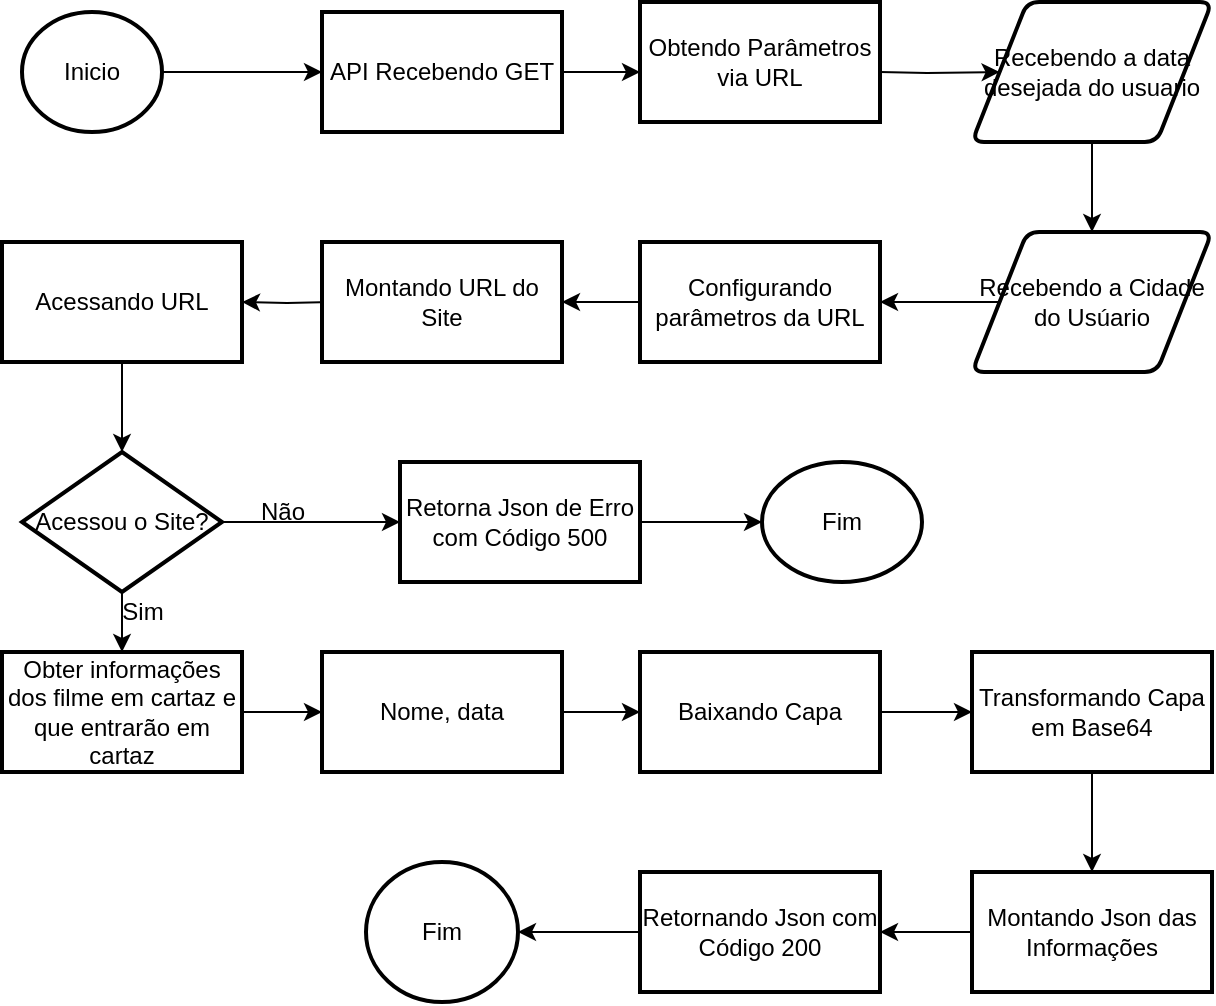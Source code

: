 <mxfile version="16.6.3" type="github"><diagram id="5zV3zW0-Hy21Hzdi63WF" name="Page-1"><mxGraphModel dx="1848" dy="574" grid="1" gridSize="10" guides="1" tooltips="1" connect="1" arrows="1" fold="1" page="1" pageScale="1" pageWidth="827" pageHeight="1169" math="0" shadow="0"><root><mxCell id="0"/><mxCell id="1" parent="0"/><mxCell id="rQ3PnI-rg0aAQIlTgckG-69" value="" style="edgeStyle=orthogonalEdgeStyle;rounded=0;orthogonalLoop=1;jettySize=auto;html=1;" edge="1" parent="1" source="rQ3PnI-rg0aAQIlTgckG-6" target="rQ3PnI-rg0aAQIlTgckG-68"><mxGeometry relative="1" as="geometry"/></mxCell><mxCell id="rQ3PnI-rg0aAQIlTgckG-6" value="Acessando URL" style="whiteSpace=wrap;html=1;strokeWidth=2;" vertex="1" parent="1"><mxGeometry y="155" width="120" height="60" as="geometry"/></mxCell><mxCell id="rQ3PnI-rg0aAQIlTgckG-50" value="" style="edgeStyle=orthogonalEdgeStyle;rounded=0;orthogonalLoop=1;jettySize=auto;html=1;" edge="1" parent="1" source="rQ3PnI-rg0aAQIlTgckG-14" target="rQ3PnI-rg0aAQIlTgckG-16"><mxGeometry relative="1" as="geometry"/></mxCell><mxCell id="rQ3PnI-rg0aAQIlTgckG-14" value="Obter informações dos filme em cartaz e que entrarão em cartaz" style="whiteSpace=wrap;html=1;strokeWidth=2;" vertex="1" parent="1"><mxGeometry y="360" width="120" height="60" as="geometry"/></mxCell><mxCell id="rQ3PnI-rg0aAQIlTgckG-64" value="" style="edgeStyle=orthogonalEdgeStyle;rounded=0;orthogonalLoop=1;jettySize=auto;html=1;" edge="1" parent="1" source="rQ3PnI-rg0aAQIlTgckG-16" target="rQ3PnI-rg0aAQIlTgckG-63"><mxGeometry relative="1" as="geometry"/></mxCell><mxCell id="rQ3PnI-rg0aAQIlTgckG-16" value="Nome, data" style="whiteSpace=wrap;html=1;strokeWidth=2;" vertex="1" parent="1"><mxGeometry x="160" y="360" width="120" height="60" as="geometry"/></mxCell><mxCell id="rQ3PnI-rg0aAQIlTgckG-45" value="" style="edgeStyle=orthogonalEdgeStyle;rounded=0;orthogonalLoop=1;jettySize=auto;html=1;" edge="1" parent="1" source="rQ3PnI-rg0aAQIlTgckG-20" target="rQ3PnI-rg0aAQIlTgckG-23"><mxGeometry relative="1" as="geometry"/></mxCell><mxCell id="rQ3PnI-rg0aAQIlTgckG-20" value="Recebendo a data desejada do usuario" style="shape=parallelogram;html=1;strokeWidth=2;perimeter=parallelogramPerimeter;whiteSpace=wrap;rounded=1;arcSize=12;size=0.23;" vertex="1" parent="1"><mxGeometry x="485" y="35" width="120" height="70" as="geometry"/></mxCell><mxCell id="rQ3PnI-rg0aAQIlTgckG-57" value="" style="edgeStyle=orthogonalEdgeStyle;rounded=0;orthogonalLoop=1;jettySize=auto;html=1;" edge="1" parent="1" source="rQ3PnI-rg0aAQIlTgckG-23" target="rQ3PnI-rg0aAQIlTgckG-54"><mxGeometry relative="1" as="geometry"/></mxCell><mxCell id="rQ3PnI-rg0aAQIlTgckG-23" value="Recebendo a Cidade do Usúario" style="shape=parallelogram;html=1;strokeWidth=2;perimeter=parallelogramPerimeter;whiteSpace=wrap;rounded=1;arcSize=12;size=0.23;" vertex="1" parent="1"><mxGeometry x="485" y="150" width="120" height="70" as="geometry"/></mxCell><mxCell id="rQ3PnI-rg0aAQIlTgckG-47" value="" style="edgeStyle=orthogonalEdgeStyle;rounded=0;orthogonalLoop=1;jettySize=auto;html=1;" edge="1" parent="1" target="rQ3PnI-rg0aAQIlTgckG-6"><mxGeometry relative="1" as="geometry"><mxPoint x="165" y="185" as="sourcePoint"/></mxGeometry></mxCell><mxCell id="rQ3PnI-rg0aAQIlTgckG-52" value="" style="edgeStyle=orthogonalEdgeStyle;rounded=0;orthogonalLoop=1;jettySize=auto;html=1;" edge="1" parent="1" source="rQ3PnI-rg0aAQIlTgckG-31" target="rQ3PnI-rg0aAQIlTgckG-33"><mxGeometry relative="1" as="geometry"/></mxCell><mxCell id="rQ3PnI-rg0aAQIlTgckG-31" value="Transformando Capa em Base64" style="whiteSpace=wrap;html=1;strokeWidth=2;" vertex="1" parent="1"><mxGeometry x="485" y="360" width="120" height="60" as="geometry"/></mxCell><mxCell id="rQ3PnI-rg0aAQIlTgckG-75" value="" style="edgeStyle=orthogonalEdgeStyle;rounded=0;orthogonalLoop=1;jettySize=auto;html=1;" edge="1" parent="1" source="rQ3PnI-rg0aAQIlTgckG-33" target="rQ3PnI-rg0aAQIlTgckG-74"><mxGeometry relative="1" as="geometry"/></mxCell><mxCell id="rQ3PnI-rg0aAQIlTgckG-33" value="Montando Json das Informações" style="whiteSpace=wrap;html=1;strokeWidth=2;" vertex="1" parent="1"><mxGeometry x="485" y="470" width="120" height="60" as="geometry"/></mxCell><mxCell id="rQ3PnI-rg0aAQIlTgckG-40" value="" style="edgeStyle=orthogonalEdgeStyle;rounded=0;orthogonalLoop=1;jettySize=auto;html=1;" edge="1" parent="1"><mxGeometry relative="1" as="geometry"><mxPoint x="259" y="70" as="sourcePoint"/><mxPoint x="319" y="70" as="targetPoint"/></mxGeometry></mxCell><mxCell id="rQ3PnI-rg0aAQIlTgckG-44" value="" style="edgeStyle=orthogonalEdgeStyle;rounded=0;orthogonalLoop=1;jettySize=auto;html=1;" edge="1" parent="1" target="rQ3PnI-rg0aAQIlTgckG-20"><mxGeometry relative="1" as="geometry"><mxPoint x="439" y="70" as="sourcePoint"/></mxGeometry></mxCell><mxCell id="rQ3PnI-rg0aAQIlTgckG-62" value="" style="edgeStyle=orthogonalEdgeStyle;rounded=0;orthogonalLoop=1;jettySize=auto;html=1;" edge="1" parent="1" source="rQ3PnI-rg0aAQIlTgckG-42" target="rQ3PnI-rg0aAQIlTgckG-60"><mxGeometry relative="1" as="geometry"/></mxCell><mxCell id="rQ3PnI-rg0aAQIlTgckG-42" value="Inicio" style="strokeWidth=2;html=1;shape=mxgraph.flowchart.start_2;whiteSpace=wrap;" vertex="1" parent="1"><mxGeometry x="10" y="40" width="70" height="60" as="geometry"/></mxCell><mxCell id="rQ3PnI-rg0aAQIlTgckG-53" value="Montando URL do Site" style="whiteSpace=wrap;html=1;strokeWidth=2;" vertex="1" parent="1"><mxGeometry x="160" y="155" width="120" height="60" as="geometry"/></mxCell><mxCell id="rQ3PnI-rg0aAQIlTgckG-56" value="" style="edgeStyle=orthogonalEdgeStyle;rounded=0;orthogonalLoop=1;jettySize=auto;html=1;" edge="1" parent="1" source="rQ3PnI-rg0aAQIlTgckG-54" target="rQ3PnI-rg0aAQIlTgckG-53"><mxGeometry relative="1" as="geometry"/></mxCell><mxCell id="rQ3PnI-rg0aAQIlTgckG-54" value="Configurando parâmetros da URL" style="whiteSpace=wrap;html=1;strokeWidth=2;" vertex="1" parent="1"><mxGeometry x="319" y="155" width="120" height="60" as="geometry"/></mxCell><mxCell id="rQ3PnI-rg0aAQIlTgckG-58" value="Obtendo Parâmetros via URL" style="whiteSpace=wrap;html=1;strokeWidth=2;" vertex="1" parent="1"><mxGeometry x="319" y="35" width="120" height="60" as="geometry"/></mxCell><mxCell id="rQ3PnI-rg0aAQIlTgckG-60" value="API Recebendo GET" style="whiteSpace=wrap;html=1;strokeWidth=2;" vertex="1" parent="1"><mxGeometry x="160" y="40" width="120" height="60" as="geometry"/></mxCell><mxCell id="rQ3PnI-rg0aAQIlTgckG-65" value="" style="edgeStyle=orthogonalEdgeStyle;rounded=0;orthogonalLoop=1;jettySize=auto;html=1;" edge="1" parent="1" source="rQ3PnI-rg0aAQIlTgckG-63" target="rQ3PnI-rg0aAQIlTgckG-31"><mxGeometry relative="1" as="geometry"/></mxCell><mxCell id="rQ3PnI-rg0aAQIlTgckG-63" value="Baixando Capa" style="whiteSpace=wrap;html=1;strokeWidth=2;" vertex="1" parent="1"><mxGeometry x="319" y="360" width="120" height="60" as="geometry"/></mxCell><mxCell id="rQ3PnI-rg0aAQIlTgckG-66" value="Fim" style="strokeWidth=2;html=1;shape=mxgraph.flowchart.start_2;whiteSpace=wrap;" vertex="1" parent="1"><mxGeometry x="182" y="465" width="76" height="70" as="geometry"/></mxCell><mxCell id="rQ3PnI-rg0aAQIlTgckG-70" value="" style="edgeStyle=orthogonalEdgeStyle;rounded=0;orthogonalLoop=1;jettySize=auto;html=1;" edge="1" parent="1" source="rQ3PnI-rg0aAQIlTgckG-68" target="rQ3PnI-rg0aAQIlTgckG-14"><mxGeometry relative="1" as="geometry"/></mxCell><mxCell id="rQ3PnI-rg0aAQIlTgckG-73" value="" style="edgeStyle=orthogonalEdgeStyle;rounded=0;orthogonalLoop=1;jettySize=auto;html=1;" edge="1" parent="1" source="rQ3PnI-rg0aAQIlTgckG-68" target="rQ3PnI-rg0aAQIlTgckG-72"><mxGeometry relative="1" as="geometry"/></mxCell><mxCell id="rQ3PnI-rg0aAQIlTgckG-68" value="Acessou o Site?" style="strokeWidth=2;html=1;shape=mxgraph.flowchart.decision;whiteSpace=wrap;" vertex="1" parent="1"><mxGeometry x="10" y="260" width="100" height="70" as="geometry"/></mxCell><mxCell id="rQ3PnI-rg0aAQIlTgckG-71" value="Sim" style="text;html=1;align=center;verticalAlign=middle;resizable=0;points=[];autosize=1;strokeColor=none;fillColor=none;" vertex="1" parent="1"><mxGeometry x="50" y="330" width="40" height="20" as="geometry"/></mxCell><mxCell id="rQ3PnI-rg0aAQIlTgckG-78" value="" style="edgeStyle=orthogonalEdgeStyle;rounded=0;orthogonalLoop=1;jettySize=auto;html=1;" edge="1" parent="1" source="rQ3PnI-rg0aAQIlTgckG-72" target="rQ3PnI-rg0aAQIlTgckG-77"><mxGeometry relative="1" as="geometry"/></mxCell><mxCell id="rQ3PnI-rg0aAQIlTgckG-72" value="Retorna Json de Erro com Código 500" style="whiteSpace=wrap;html=1;strokeWidth=2;" vertex="1" parent="1"><mxGeometry x="199" y="265" width="120" height="60" as="geometry"/></mxCell><mxCell id="rQ3PnI-rg0aAQIlTgckG-76" value="" style="edgeStyle=orthogonalEdgeStyle;rounded=0;orthogonalLoop=1;jettySize=auto;html=1;" edge="1" parent="1" source="rQ3PnI-rg0aAQIlTgckG-74" target="rQ3PnI-rg0aAQIlTgckG-66"><mxGeometry relative="1" as="geometry"/></mxCell><mxCell id="rQ3PnI-rg0aAQIlTgckG-74" value="Retornando Json com Código 200" style="whiteSpace=wrap;html=1;strokeWidth=2;" vertex="1" parent="1"><mxGeometry x="319" y="470" width="120" height="60" as="geometry"/></mxCell><mxCell id="rQ3PnI-rg0aAQIlTgckG-77" value="Fim" style="ellipse;whiteSpace=wrap;html=1;strokeWidth=2;" vertex="1" parent="1"><mxGeometry x="380" y="265" width="80" height="60" as="geometry"/></mxCell><mxCell id="rQ3PnI-rg0aAQIlTgckG-79" value="Não" style="text;html=1;align=center;verticalAlign=middle;resizable=0;points=[];autosize=1;strokeColor=none;fillColor=none;" vertex="1" parent="1"><mxGeometry x="120" y="280" width="40" height="20" as="geometry"/></mxCell></root></mxGraphModel></diagram></mxfile>